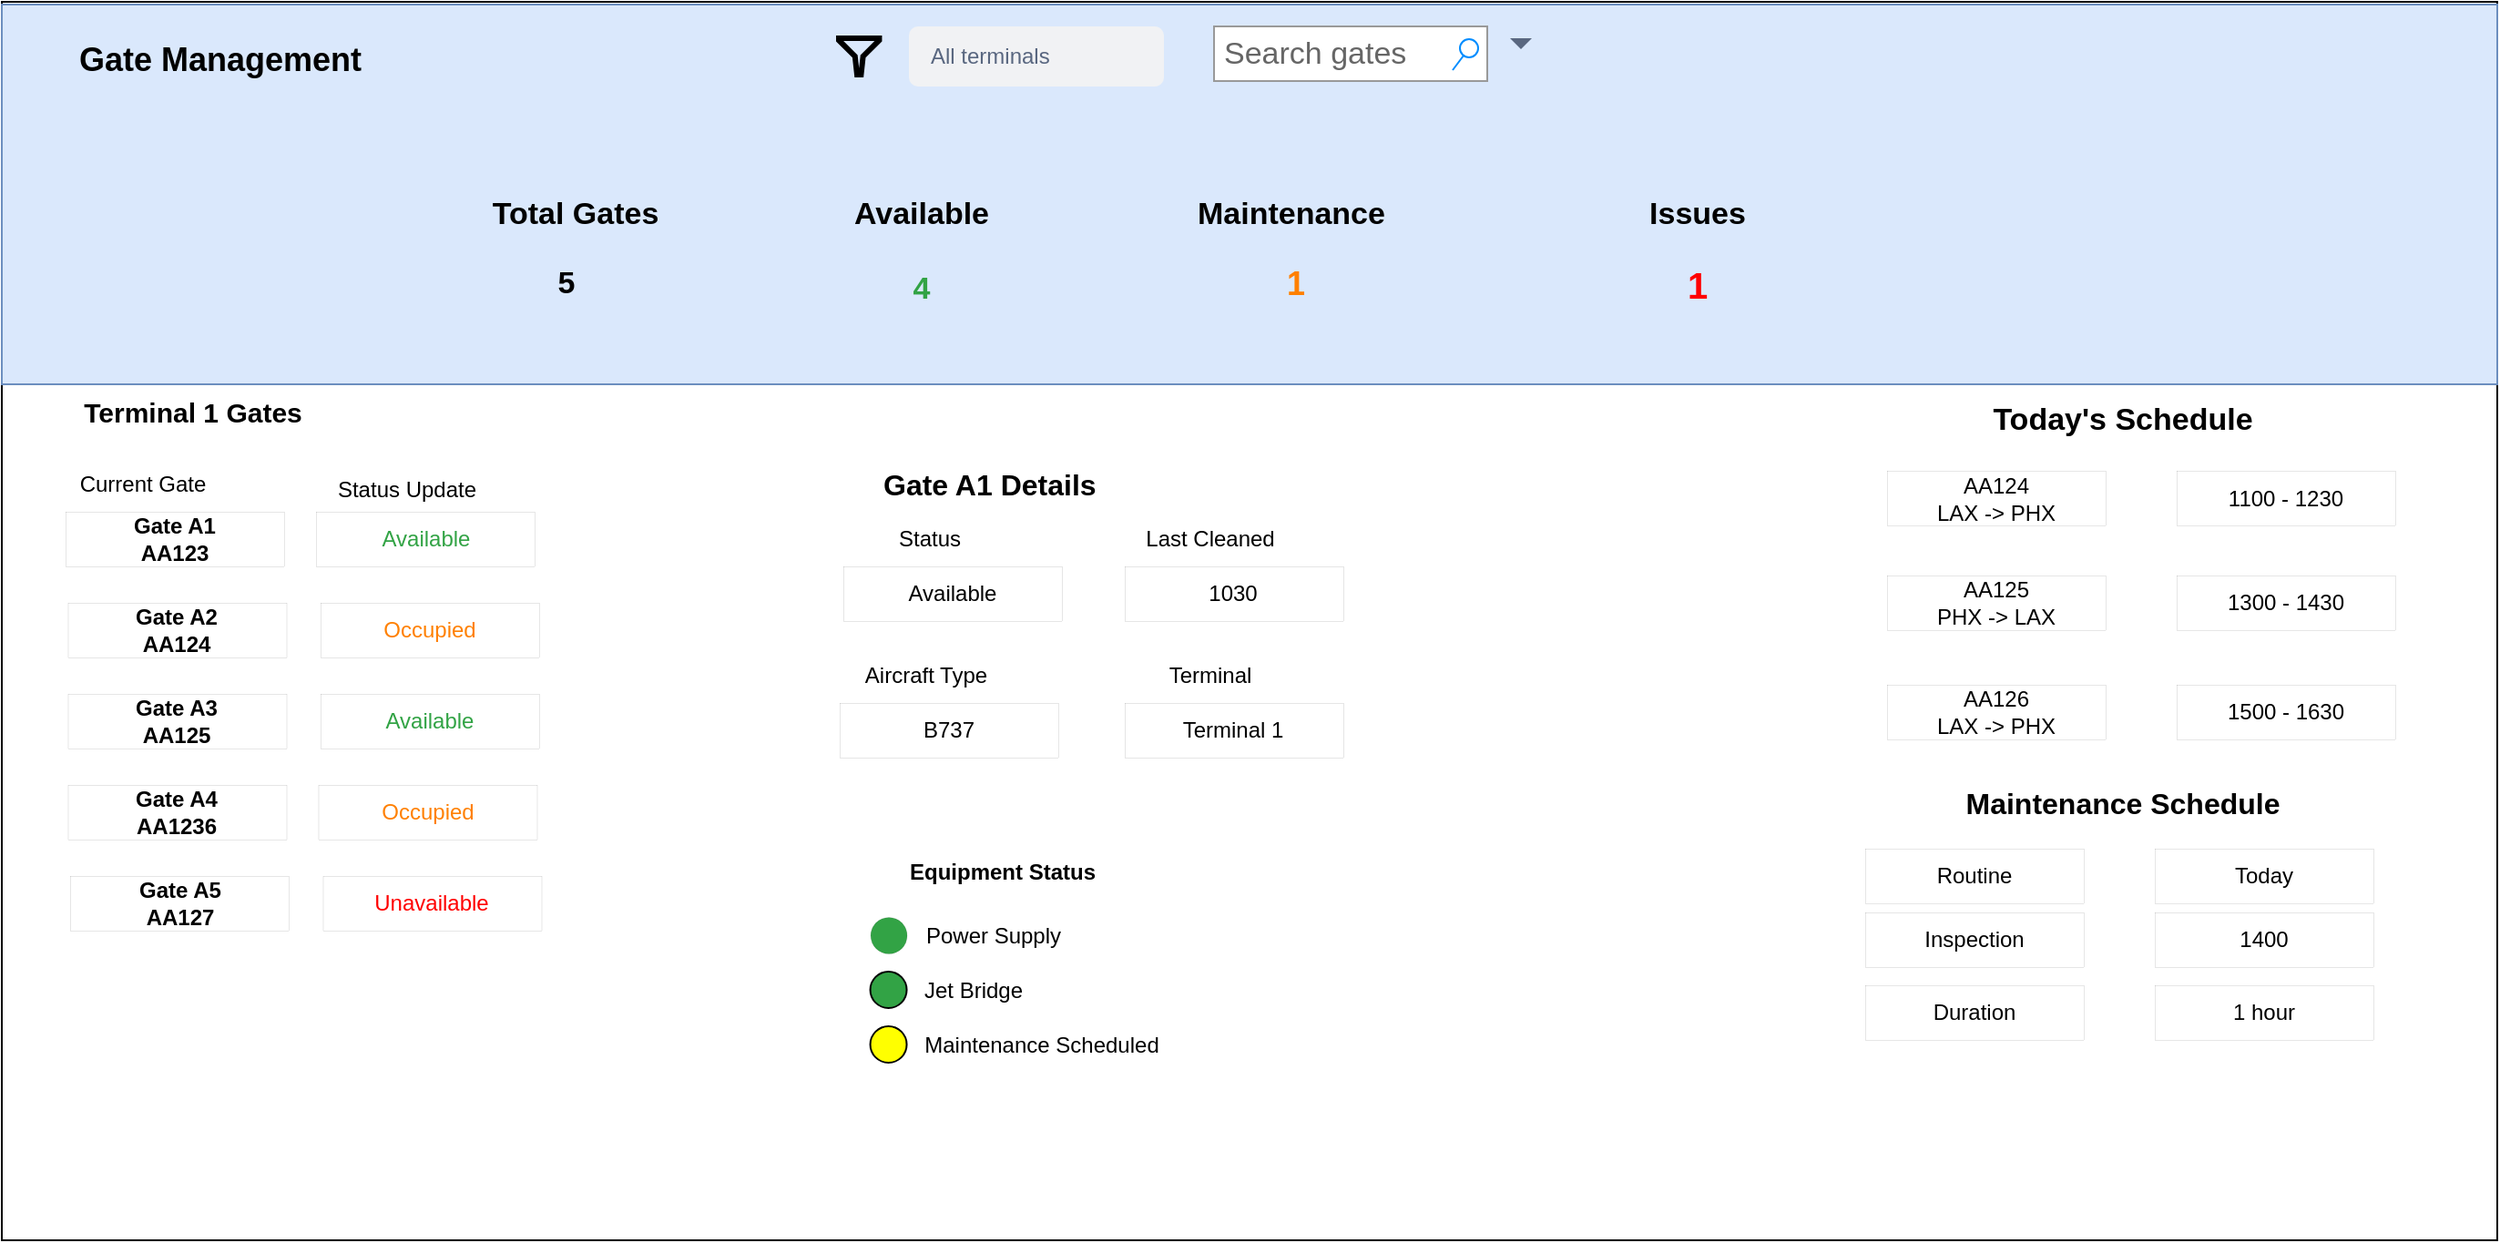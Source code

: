 <mxfile version="26.0.5">
  <diagram name="Page-1" id="H4sONhvKyHtje3pTV-qF">
    <mxGraphModel dx="2910" dy="2191" grid="1" gridSize="10" guides="1" tooltips="1" connect="1" arrows="1" fold="1" page="1" pageScale="1" pageWidth="850" pageHeight="1100" math="0" shadow="0">
      <root>
        <mxCell id="0" />
        <mxCell id="1" parent="0" />
        <mxCell id="J6gOtMhQ5AHENFdBQ14g-9" value="" style="rounded=0;whiteSpace=wrap;html=1;" parent="1" vertex="1">
          <mxGeometry x="-850" y="-30" width="1370" height="680" as="geometry" />
        </mxCell>
        <mxCell id="a46WFlWve7ooyqTm3PGp-4" value="&lt;font style=&quot;font-size: 18px; color: rgb(255, 255, 255);&quot;&gt;Gate Management&lt;/font&gt;" style="text;strokeColor=none;align=center;fillColor=none;html=1;verticalAlign=middle;whiteSpace=wrap;rounded=0;" parent="1" vertex="1">
          <mxGeometry x="150" y="357.5" width="160" height="30" as="geometry" />
        </mxCell>
        <mxCell id="a46WFlWve7ooyqTm3PGp-22" value="&lt;b&gt;Equipment Status&lt;br&gt;&lt;/b&gt;" style="text;strokeColor=none;align=center;fillColor=none;html=1;verticalAlign=middle;whiteSpace=wrap;rounded=0;" parent="1" vertex="1">
          <mxGeometry x="-388.22" y="432.5" width="175" height="30" as="geometry" />
        </mxCell>
        <mxCell id="a46WFlWve7ooyqTm3PGp-23" value="&lt;div&gt;&lt;b&gt;Gate A1&lt;/b&gt;&lt;/div&gt;&lt;div&gt;&lt;b&gt;AA123&lt;br&gt;&lt;/b&gt;&lt;/div&gt;" style="rounded=0;whiteSpace=wrap;html=1;strokeWidth=0;" parent="1" vertex="1">
          <mxGeometry x="-815" y="250" width="120" height="30" as="geometry" />
        </mxCell>
        <mxCell id="a46WFlWve7ooyqTm3PGp-24" value="&lt;span style=&quot;color: rgb(50, 163, 69);&quot;&gt;Available&lt;/span&gt;" style="rounded=0;whiteSpace=wrap;html=1;strokeWidth=0;" parent="1" vertex="1">
          <mxGeometry x="-677.5" y="250" width="120" height="30" as="geometry" />
        </mxCell>
        <mxCell id="a46WFlWve7ooyqTm3PGp-28" value="Status Update" style="text;html=1;align=center;verticalAlign=middle;whiteSpace=wrap;rounded=0;" parent="1" vertex="1">
          <mxGeometry x="-675" y="222.5" width="95" height="30" as="geometry" />
        </mxCell>
        <mxCell id="a46WFlWve7ooyqTm3PGp-29" value="Current Gate" style="text;html=1;align=center;verticalAlign=middle;whiteSpace=wrap;rounded=0;" parent="1" vertex="1">
          <mxGeometry x="-820" y="220" width="95" height="30" as="geometry" />
        </mxCell>
        <mxCell id="a46WFlWve7ooyqTm3PGp-30" value="&lt;b&gt;&lt;font style=&quot;font-size: 16px;&quot;&gt;Gate A1 Details&lt;/font&gt;&lt;/b&gt;" style="text;html=1;align=left;verticalAlign=middle;whiteSpace=wrap;rounded=0;" parent="1" vertex="1">
          <mxGeometry x="-368.28" y="220" width="138.28" height="30" as="geometry" />
        </mxCell>
        <mxCell id="a46WFlWve7ooyqTm3PGp-32" value="&lt;font style=&quot;font-size: 15px;&quot;&gt;&lt;b&gt;Terminal 1 Gates&lt;br&gt;&lt;/b&gt;&lt;/font&gt;" style="text;strokeColor=none;align=center;fillColor=none;html=1;verticalAlign=middle;whiteSpace=wrap;rounded=0;" parent="1" vertex="1">
          <mxGeometry x="-820" y="180" width="150" height="30" as="geometry" />
        </mxCell>
        <mxCell id="a46WFlWve7ooyqTm3PGp-33" value="&lt;font style=&quot;font-size: 17px;&quot;&gt;&lt;b&gt;Today&#39;s Schedule&lt;br&gt;&lt;/b&gt;&lt;/font&gt;" style="text;strokeColor=none;align=center;fillColor=none;html=1;verticalAlign=middle;whiteSpace=wrap;rounded=0;" parent="1" vertex="1">
          <mxGeometry x="185" y="185" width="259" height="30" as="geometry" />
        </mxCell>
        <mxCell id="a46WFlWve7ooyqTm3PGp-35" value="&lt;div&gt;AA124&lt;/div&gt;&lt;div&gt;LAX -&amp;gt; PHX&lt;br&gt;&lt;/div&gt;" style="rounded=0;whiteSpace=wrap;html=1;strokeWidth=0;" parent="1" vertex="1">
          <mxGeometry x="185" y="227.5" width="120" height="30" as="geometry" />
        </mxCell>
        <mxCell id="a46WFlWve7ooyqTm3PGp-36" value="1100 - 1230" style="rounded=0;whiteSpace=wrap;html=1;strokeWidth=0;" parent="1" vertex="1">
          <mxGeometry x="344" y="227.5" width="120" height="30" as="geometry" />
        </mxCell>
        <mxCell id="a46WFlWve7ooyqTm3PGp-37" value="AA126&lt;br&gt;LAX -&amp;gt; PHX" style="rounded=0;whiteSpace=wrap;html=1;strokeWidth=0;" parent="1" vertex="1">
          <mxGeometry x="185" y="345" width="120" height="30" as="geometry" />
        </mxCell>
        <mxCell id="a46WFlWve7ooyqTm3PGp-38" value="&lt;div&gt;AA125&lt;/div&gt;&lt;div&gt;PHX -&amp;gt; LAX&lt;br&gt;&lt;/div&gt;" style="rounded=0;whiteSpace=wrap;html=1;strokeWidth=0;" parent="1" vertex="1">
          <mxGeometry x="185" y="285" width="120" height="30" as="geometry" />
        </mxCell>
        <mxCell id="a46WFlWve7ooyqTm3PGp-39" value="1300 - 1430" style="rounded=0;whiteSpace=wrap;html=1;strokeWidth=0;" parent="1" vertex="1">
          <mxGeometry x="344" y="285" width="120" height="30" as="geometry" />
        </mxCell>
        <mxCell id="a46WFlWve7ooyqTm3PGp-41" value="1500 - 1630" style="rounded=0;whiteSpace=wrap;html=1;strokeWidth=0;" parent="1" vertex="1">
          <mxGeometry x="344" y="345" width="120" height="30" as="geometry" />
        </mxCell>
        <mxCell id="a46WFlWve7ooyqTm3PGp-42" value="&lt;font style=&quot;font-size: 16px;&quot;&gt;&lt;b&gt;Maintenance Schedule&lt;br&gt;&lt;/b&gt;&lt;/font&gt;" style="text;strokeColor=none;align=center;fillColor=none;html=1;verticalAlign=middle;whiteSpace=wrap;rounded=0;" parent="1" vertex="1">
          <mxGeometry x="185" y="395" width="259" height="30" as="geometry" />
        </mxCell>
        <mxCell id="a46WFlWve7ooyqTm3PGp-43" value="" style="ellipse;whiteSpace=wrap;html=1;aspect=fixed;fillColor=#32A345;strokeWidth=0;" parent="1" vertex="1">
          <mxGeometry x="-373.22" y="472.5" width="20" height="20" as="geometry" />
        </mxCell>
        <mxCell id="a46WFlWve7ooyqTm3PGp-44" value="" style="ellipse;whiteSpace=wrap;html=1;aspect=fixed;fillColor=#32A345;" parent="1" vertex="1">
          <mxGeometry x="-373.22" y="502.5" width="20" height="20" as="geometry" />
        </mxCell>
        <mxCell id="a46WFlWve7ooyqTm3PGp-45" value="" style="ellipse;whiteSpace=wrap;html=1;aspect=fixed;fillColor=#FFFF00;" parent="1" vertex="1">
          <mxGeometry x="-373.22" y="532.5" width="20" height="20" as="geometry" />
        </mxCell>
        <mxCell id="a46WFlWve7ooyqTm3PGp-46" value="Power Supply" style="text;html=1;align=center;verticalAlign=middle;whiteSpace=wrap;rounded=0;" parent="1" vertex="1">
          <mxGeometry x="-353.22" y="467.5" width="95" height="30" as="geometry" />
        </mxCell>
        <mxCell id="a46WFlWve7ooyqTm3PGp-47" value="Jet Bridge" style="text;html=1;align=center;verticalAlign=middle;whiteSpace=wrap;rounded=0;" parent="1" vertex="1">
          <mxGeometry x="-353.22" y="497.5" width="72.5" height="30" as="geometry" />
        </mxCell>
        <mxCell id="a46WFlWve7ooyqTm3PGp-48" value="Maintenance Scheduled" style="text;html=1;align=center;verticalAlign=middle;whiteSpace=wrap;rounded=0;" parent="1" vertex="1">
          <mxGeometry x="-353.22" y="527.5" width="147.5" height="30" as="geometry" />
        </mxCell>
        <mxCell id="a46WFlWve7ooyqTm3PGp-50" value="Routine" style="rounded=0;whiteSpace=wrap;html=1;strokeWidth=0;" parent="1" vertex="1">
          <mxGeometry x="173" y="435" width="120" height="30" as="geometry" />
        </mxCell>
        <mxCell id="a46WFlWve7ooyqTm3PGp-51" value="Today" style="rounded=0;whiteSpace=wrap;html=1;strokeWidth=0;" parent="1" vertex="1">
          <mxGeometry x="332" y="435" width="120" height="30" as="geometry" />
        </mxCell>
        <mxCell id="a46WFlWve7ooyqTm3PGp-52" value="Duration" style="rounded=0;whiteSpace=wrap;html=1;strokeWidth=0;" parent="1" vertex="1">
          <mxGeometry x="173" y="510" width="120" height="30" as="geometry" />
        </mxCell>
        <mxCell id="a46WFlWve7ooyqTm3PGp-53" value="Inspection" style="rounded=0;whiteSpace=wrap;html=1;strokeWidth=0;" parent="1" vertex="1">
          <mxGeometry x="173" y="470" width="120" height="30" as="geometry" />
        </mxCell>
        <mxCell id="a46WFlWve7ooyqTm3PGp-54" value="1400" style="rounded=0;whiteSpace=wrap;html=1;strokeWidth=0;" parent="1" vertex="1">
          <mxGeometry x="332" y="470" width="120" height="30" as="geometry" />
        </mxCell>
        <mxCell id="a46WFlWve7ooyqTm3PGp-55" value="1 hour" style="rounded=0;whiteSpace=wrap;html=1;strokeWidth=0;" parent="1" vertex="1">
          <mxGeometry x="332" y="510" width="120" height="30" as="geometry" />
        </mxCell>
        <mxCell id="EBDegJPGXdKUqQYg_392-9" value="1030" style="rounded=0;whiteSpace=wrap;html=1;strokeWidth=0;" vertex="1" parent="1">
          <mxGeometry x="-233.72" y="280" width="120" height="30" as="geometry" />
        </mxCell>
        <mxCell id="EBDegJPGXdKUqQYg_392-10" value="&lt;div&gt;&lt;b&gt;Gate A2&lt;/b&gt;&lt;/div&gt;&lt;div&gt;&lt;b&gt;AA124&lt;br&gt;&lt;/b&gt;&lt;/div&gt;" style="rounded=0;whiteSpace=wrap;html=1;strokeWidth=0;" vertex="1" parent="1">
          <mxGeometry x="-813.75" y="300" width="120" height="30" as="geometry" />
        </mxCell>
        <mxCell id="EBDegJPGXdKUqQYg_392-11" value="&lt;span style=&quot;color: rgb(255, 128, 0);&quot;&gt;Occupied&lt;/span&gt;" style="rounded=0;whiteSpace=wrap;html=1;strokeWidth=0;" vertex="1" parent="1">
          <mxGeometry x="-675" y="300" width="120" height="30" as="geometry" />
        </mxCell>
        <mxCell id="EBDegJPGXdKUqQYg_392-12" value="Available" style="rounded=0;whiteSpace=wrap;html=1;strokeWidth=0;" vertex="1" parent="1">
          <mxGeometry x="-388.22" y="280" width="120" height="30" as="geometry" />
        </mxCell>
        <mxCell id="EBDegJPGXdKUqQYg_392-13" value="&lt;div&gt;&lt;b&gt;Gate A3&lt;/b&gt;&lt;/div&gt;&lt;div&gt;&lt;b&gt;AA125&lt;br&gt;&lt;/b&gt;&lt;/div&gt;" style="rounded=0;whiteSpace=wrap;html=1;strokeWidth=0;" vertex="1" parent="1">
          <mxGeometry x="-813.75" y="350" width="120" height="30" as="geometry" />
        </mxCell>
        <mxCell id="EBDegJPGXdKUqQYg_392-14" value="&lt;span style=&quot;color: rgb(50, 163, 69);&quot;&gt;Available&lt;/span&gt;" style="rounded=0;whiteSpace=wrap;html=1;strokeWidth=0;" vertex="1" parent="1">
          <mxGeometry x="-675" y="350" width="120" height="30" as="geometry" />
        </mxCell>
        <mxCell id="EBDegJPGXdKUqQYg_392-16" value="B737" style="rounded=0;whiteSpace=wrap;html=1;strokeWidth=0;" vertex="1" parent="1">
          <mxGeometry x="-390" y="355" width="120" height="30" as="geometry" />
        </mxCell>
        <mxCell id="EBDegJPGXdKUqQYg_392-18" value="&lt;div&gt;&lt;b&gt;Gate A4&lt;/b&gt;&lt;/div&gt;&lt;div&gt;&lt;b&gt;AA1236&lt;/b&gt;&lt;/div&gt;" style="rounded=0;whiteSpace=wrap;html=1;strokeWidth=0;" vertex="1" parent="1">
          <mxGeometry x="-813.75" y="400" width="120" height="30" as="geometry" />
        </mxCell>
        <mxCell id="EBDegJPGXdKUqQYg_392-19" value="&lt;span style=&quot;color: rgb(255, 128, 0);&quot;&gt;Occupied&lt;/span&gt;" style="rounded=0;whiteSpace=wrap;html=1;strokeWidth=0;" vertex="1" parent="1">
          <mxGeometry x="-676.25" y="400" width="120" height="30" as="geometry" />
        </mxCell>
        <mxCell id="EBDegJPGXdKUqQYg_392-21" value="&lt;div&gt;&lt;b&gt;Gate A5&lt;/b&gt;&lt;/div&gt;&lt;div&gt;&lt;b&gt;AA127&lt;br&gt;&lt;/b&gt;&lt;/div&gt;" style="rounded=0;whiteSpace=wrap;html=1;strokeWidth=0;" vertex="1" parent="1">
          <mxGeometry x="-812.5" y="450" width="120" height="30" as="geometry" />
        </mxCell>
        <mxCell id="EBDegJPGXdKUqQYg_392-22" value="&lt;span style=&quot;color: rgb(255, 0, 0);&quot;&gt;Unavailable&lt;/span&gt;" style="rounded=0;whiteSpace=wrap;html=1;strokeWidth=0;" vertex="1" parent="1">
          <mxGeometry x="-673.75" y="450" width="120" height="30" as="geometry" />
        </mxCell>
        <mxCell id="EBDegJPGXdKUqQYg_392-23" value="Terminal 1" style="rounded=0;whiteSpace=wrap;html=1;strokeWidth=0;" vertex="1" parent="1">
          <mxGeometry x="-233.72" y="355" width="120" height="30" as="geometry" />
        </mxCell>
        <mxCell id="EBDegJPGXdKUqQYg_392-27" value="" style="rounded=0;whiteSpace=wrap;html=1;fillColor=#dae8fc;strokeColor=#6c8ebf;" vertex="1" parent="1">
          <mxGeometry x="-850" y="-28.5" width="1370" height="208.5" as="geometry" />
        </mxCell>
        <mxCell id="kbPqY_EedMQAxYhCuao2-2" value="&lt;font style=&quot;font-size: 18px;&quot;&gt;&lt;b&gt;Gate Management&lt;br&gt;&lt;/b&gt;&lt;/font&gt;" style="text;strokeColor=none;align=center;fillColor=none;html=1;verticalAlign=middle;whiteSpace=wrap;rounded=0;" parent="1" vertex="1">
          <mxGeometry x="-830" y="-13.5" width="200" height="30" as="geometry" />
        </mxCell>
        <mxCell id="a46WFlWve7ooyqTm3PGp-6" value="&lt;b&gt;&lt;font style=&quot;font-size: 17px;&quot;&gt;Total Gates&lt;/font&gt;&lt;/b&gt;" style="text;strokeColor=none;align=center;fillColor=none;html=1;verticalAlign=middle;whiteSpace=wrap;rounded=0;" parent="1" vertex="1">
          <mxGeometry x="-600" y="71.75" width="130" height="30" as="geometry" />
        </mxCell>
        <mxCell id="a46WFlWve7ooyqTm3PGp-8" value="&lt;b&gt;&lt;font style=&quot;font-size: 17px;&quot;&gt;Maintenance&lt;/font&gt;&lt;/b&gt;" style="text;strokeColor=none;align=center;fillColor=none;html=1;verticalAlign=middle;whiteSpace=wrap;rounded=0;" parent="1" vertex="1">
          <mxGeometry x="-212" y="71.75" width="140" height="30" as="geometry" />
        </mxCell>
        <mxCell id="a46WFlWve7ooyqTm3PGp-10" value="&lt;b&gt;&lt;font style=&quot;font-size: 17px;&quot;&gt;Available&lt;/font&gt;&lt;/b&gt;" style="text;strokeColor=none;align=center;fillColor=none;html=1;verticalAlign=middle;whiteSpace=wrap;rounded=0;" parent="1" vertex="1">
          <mxGeometry x="-400" y="71.75" width="110" height="30" as="geometry" />
        </mxCell>
        <mxCell id="a46WFlWve7ooyqTm3PGp-11" value="&lt;b&gt;&lt;font style=&quot;font-size: 17px;&quot;&gt;Issues&lt;/font&gt;&lt;/b&gt;" style="text;strokeColor=none;align=center;fillColor=none;html=1;verticalAlign=middle;whiteSpace=wrap;rounded=0;" parent="1" vertex="1">
          <mxGeometry x="26" y="71.75" width="110" height="30" as="geometry" />
        </mxCell>
        <mxCell id="a46WFlWve7ooyqTm3PGp-14" value="&lt;font style=&quot;font-size: 17px;&quot;&gt;&lt;b&gt;5&lt;/b&gt;&lt;/font&gt;" style="text;strokeColor=none;align=center;fillColor=none;html=1;verticalAlign=middle;whiteSpace=wrap;rounded=0;" parent="1" vertex="1">
          <mxGeometry x="-570" y="110" width="60" height="30" as="geometry" />
        </mxCell>
        <mxCell id="a46WFlWve7ooyqTm3PGp-15" value="&lt;font style=&quot;font-size: 17px; color: rgb(50, 163, 69);&quot;&gt;&lt;b&gt;4&lt;/b&gt;&lt;/font&gt;" style="text;strokeColor=none;align=center;fillColor=none;html=1;verticalAlign=middle;whiteSpace=wrap;rounded=0;" parent="1" vertex="1">
          <mxGeometry x="-375" y="112.5" width="60" height="30" as="geometry" />
        </mxCell>
        <mxCell id="a46WFlWve7ooyqTm3PGp-16" value="&lt;font style=&quot;font-size: 18px; color: rgb(255, 128, 0);&quot;&gt;&lt;b&gt;1&lt;/b&gt;&lt;/font&gt;" style="text;strokeColor=none;align=center;fillColor=none;html=1;verticalAlign=middle;whiteSpace=wrap;rounded=0;" parent="1" vertex="1">
          <mxGeometry x="-180.5" y="110" width="81" height="30" as="geometry" />
        </mxCell>
        <mxCell id="a46WFlWve7ooyqTm3PGp-17" value="&lt;font style=&quot;font-size: 20px; color: rgb(255, 0, 0);&quot;&gt;&lt;b&gt;1&lt;/b&gt;&lt;/font&gt;" style="text;strokeColor=none;align=center;fillColor=none;html=1;verticalAlign=middle;whiteSpace=wrap;rounded=0;" parent="1" vertex="1">
          <mxGeometry x="39" y="110" width="84" height="30" as="geometry" />
        </mxCell>
        <mxCell id="EBDegJPGXdKUqQYg_392-1" value="" style="sketch=0;aspect=fixed;pointerEvents=1;shadow=0;dashed=0;html=1;strokeColor=default;labelPosition=center;verticalLabelPosition=bottom;verticalAlign=top;align=center;fillColor=none;shape=mxgraph.mscae.enterprise.filter;strokeWidth=3;" vertex="1" parent="1">
          <mxGeometry x="-390.5" y="-10" width="22.22" height="20" as="geometry" />
        </mxCell>
        <mxCell id="EBDegJPGXdKUqQYg_392-2" value="All terminals" style="rounded=1;fillColor=#F1F2F4;strokeColor=none;html=1;whiteSpace=wrap;fontColor=#596780;align=left;fontSize=12;spacingLeft=10;sketch=0;" vertex="1" parent="1">
          <mxGeometry x="-352" y="-16.5" width="140" height="33" as="geometry" />
        </mxCell>
        <mxCell id="EBDegJPGXdKUqQYg_392-3" value="" style="shape=triangle;direction=south;fillColor=#596780;strokeColor=none;html=1;sketch=0;" vertex="1" parent="EBDegJPGXdKUqQYg_392-2">
          <mxGeometry x="1" y="0.5" width="12" height="6" relative="1" as="geometry">
            <mxPoint x="190" y="-10" as="offset" />
          </mxGeometry>
        </mxCell>
        <mxCell id="EBDegJPGXdKUqQYg_392-4" value="Search gates" style="strokeWidth=1;shadow=0;dashed=0;align=center;html=1;shape=mxgraph.mockup.forms.searchBox;strokeColor=#999999;mainText=;strokeColor2=#008cff;fontColor=#666666;fontSize=17;align=left;spacingLeft=3;whiteSpace=wrap;" vertex="1" parent="1">
          <mxGeometry x="-184.5" y="-16.5" width="150" height="30" as="geometry" />
        </mxCell>
        <mxCell id="EBDegJPGXdKUqQYg_392-29" value="Status" style="text;html=1;align=center;verticalAlign=middle;whiteSpace=wrap;rounded=0;" vertex="1" parent="1">
          <mxGeometry x="-388.22" y="250" width="95" height="30" as="geometry" />
        </mxCell>
        <mxCell id="EBDegJPGXdKUqQYg_392-30" value="Last Cleaned" style="text;html=1;align=center;verticalAlign=middle;whiteSpace=wrap;rounded=0;" vertex="1" parent="1">
          <mxGeometry x="-234.22" y="250" width="95" height="30" as="geometry" />
        </mxCell>
        <mxCell id="EBDegJPGXdKUqQYg_392-31" value="Terminal" style="text;html=1;align=center;verticalAlign=middle;whiteSpace=wrap;rounded=0;" vertex="1" parent="1">
          <mxGeometry x="-234.22" y="325" width="95" height="30" as="geometry" />
        </mxCell>
        <mxCell id="EBDegJPGXdKUqQYg_392-32" value="Aircraft Type" style="text;html=1;align=center;verticalAlign=middle;whiteSpace=wrap;rounded=0;" vertex="1" parent="1">
          <mxGeometry x="-390" y="325" width="95" height="30" as="geometry" />
        </mxCell>
      </root>
    </mxGraphModel>
  </diagram>
</mxfile>
